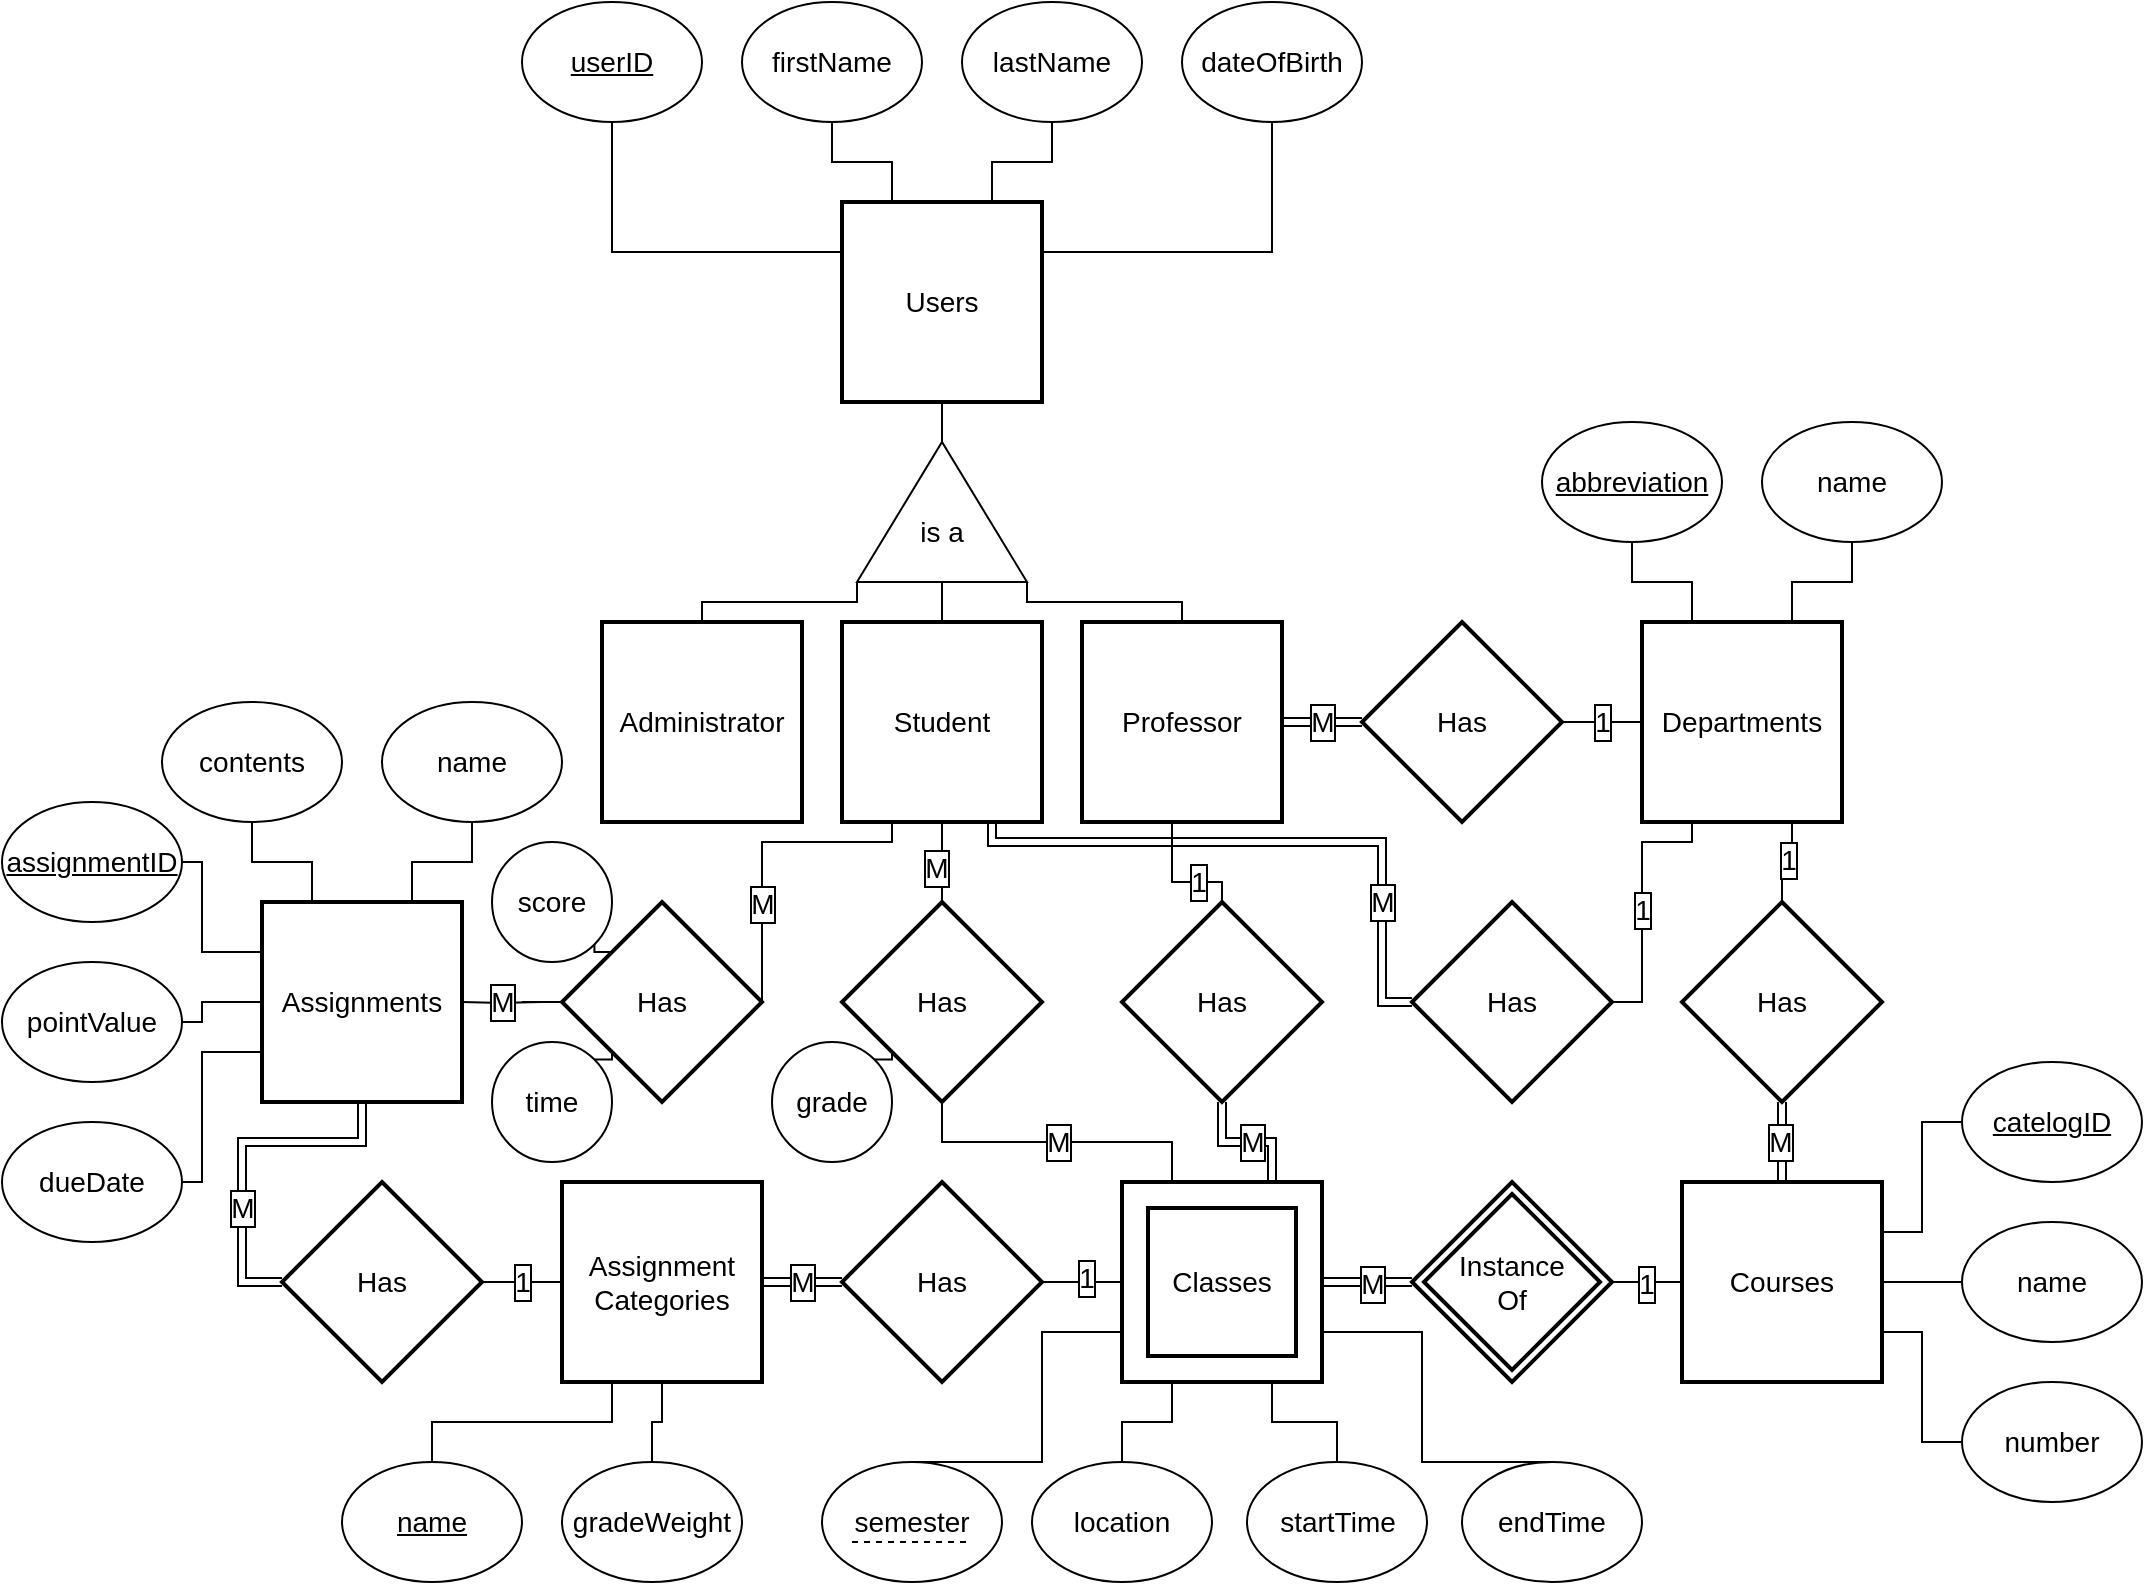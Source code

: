 <mxfile version="10.7.5" type="device"><diagram id="HxZKL7UxSQ64VZ08jnvw" name="Page-1"><mxGraphModel dx="1519" dy="731" grid="1" gridSize="10" guides="1" tooltips="1" connect="1" arrows="1" fold="1" page="1" pageScale="1" pageWidth="850" pageHeight="1100" math="0" shadow="0"><root><mxCell id="0"/><mxCell id="1" parent="0"/><mxCell id="wHXYPtMvFB3BBbdNckrW-7" style="edgeStyle=orthogonalEdgeStyle;rounded=0;orthogonalLoop=1;jettySize=auto;html=1;exitX=0;exitY=0.25;exitDx=0;exitDy=0;entryX=0.5;entryY=1;entryDx=0;entryDy=0;endArrow=none;endFill=0;fontSize=14;" parent="1" source="wHXYPtMvFB3BBbdNckrW-1" target="wHXYPtMvFB3BBbdNckrW-5" edge="1"><mxGeometry relative="1" as="geometry"/></mxCell><mxCell id="wHXYPtMvFB3BBbdNckrW-8" style="edgeStyle=orthogonalEdgeStyle;rounded=0;orthogonalLoop=1;jettySize=auto;html=1;exitX=0.25;exitY=0;exitDx=0;exitDy=0;entryX=0.5;entryY=1;entryDx=0;entryDy=0;endArrow=none;endFill=0;fontSize=14;" parent="1" source="wHXYPtMvFB3BBbdNckrW-1" target="wHXYPtMvFB3BBbdNckrW-4" edge="1"><mxGeometry relative="1" as="geometry"/></mxCell><mxCell id="wHXYPtMvFB3BBbdNckrW-9" style="edgeStyle=orthogonalEdgeStyle;rounded=0;orthogonalLoop=1;jettySize=auto;html=1;exitX=0.75;exitY=0;exitDx=0;exitDy=0;entryX=0.5;entryY=1;entryDx=0;entryDy=0;endArrow=none;endFill=0;fontSize=14;" parent="1" source="wHXYPtMvFB3BBbdNckrW-1" target="wHXYPtMvFB3BBbdNckrW-3" edge="1"><mxGeometry relative="1" as="geometry"/></mxCell><mxCell id="wHXYPtMvFB3BBbdNckrW-10" style="edgeStyle=orthogonalEdgeStyle;rounded=0;orthogonalLoop=1;jettySize=auto;html=1;exitX=1;exitY=0.25;exitDx=0;exitDy=0;entryX=0.5;entryY=1;entryDx=0;entryDy=0;endArrow=none;endFill=0;fontSize=14;" parent="1" source="wHXYPtMvFB3BBbdNckrW-1" target="wHXYPtMvFB3BBbdNckrW-6" edge="1"><mxGeometry relative="1" as="geometry"/></mxCell><mxCell id="wHXYPtMvFB3BBbdNckrW-11" style="edgeStyle=orthogonalEdgeStyle;rounded=0;orthogonalLoop=1;jettySize=auto;html=1;exitX=0.5;exitY=1;exitDx=0;exitDy=0;entryX=1;entryY=0.5;entryDx=0;entryDy=0;endArrow=none;endFill=0;fontSize=14;" parent="1" source="wHXYPtMvFB3BBbdNckrW-1" edge="1"><mxGeometry relative="1" as="geometry"><mxPoint x="490" y="240" as="targetPoint"/></mxGeometry></mxCell><mxCell id="wHXYPtMvFB3BBbdNckrW-1" value="Users" style="strokeWidth=2;whiteSpace=wrap;html=1;align=center;fontSize=14;" parent="1" vertex="1"><mxGeometry x="440" y="120" width="100" height="100" as="geometry"/></mxCell><mxCell id="wHXYPtMvFB3BBbdNckrW-3" value="lastName" style="ellipse;whiteSpace=wrap;html=1;fontSize=14;" parent="1" vertex="1"><mxGeometry x="500" y="20" width="90" height="60" as="geometry"/></mxCell><mxCell id="wHXYPtMvFB3BBbdNckrW-4" value="firstName" style="ellipse;whiteSpace=wrap;html=1;fontSize=14;" parent="1" vertex="1"><mxGeometry x="390" y="20" width="90" height="60" as="geometry"/></mxCell><mxCell id="wHXYPtMvFB3BBbdNckrW-5" value="&lt;u&gt;userID&lt;/u&gt;" style="ellipse;whiteSpace=wrap;html=1;fontSize=14;" parent="1" vertex="1"><mxGeometry x="280" y="20" width="90" height="60" as="geometry"/></mxCell><mxCell id="wHXYPtMvFB3BBbdNckrW-6" value="dateOfBirth" style="ellipse;whiteSpace=wrap;html=1;fontSize=14;" parent="1" vertex="1"><mxGeometry x="610" y="20" width="90" height="60" as="geometry"/></mxCell><mxCell id="wHXYPtMvFB3BBbdNckrW-74" style="edgeStyle=orthogonalEdgeStyle;rounded=0;jumpSize=6;orthogonalLoop=1;jettySize=auto;html=1;exitX=0.5;exitY=1;exitDx=0;exitDy=0;entryX=0.5;entryY=0;entryDx=0;entryDy=0;endArrow=none;endFill=0;fontSize=14;" parent="1" source="wHXYPtMvFB3BBbdNckrW-12" target="wHXYPtMvFB3BBbdNckrW-73" edge="1"><mxGeometry relative="1" as="geometry"/></mxCell><mxCell id="wHXYPtMvFB3BBbdNckrW-76" value="M" style="text;html=1;resizable=0;points=[];align=center;verticalAlign=middle;labelBackgroundColor=#ffffff;fontSize=14;labelBorderColor=#000000;" parent="wHXYPtMvFB3BBbdNckrW-74" vertex="1" connectable="0"><mxGeometry x="0.133" y="-3" relative="1" as="geometry"><mxPoint as="offset"/></mxGeometry></mxCell><mxCell id="wHXYPtMvFB3BBbdNckrW-98" style="edgeStyle=orthogonalEdgeStyle;rounded=0;jumpSize=6;orthogonalLoop=1;jettySize=auto;html=1;exitX=0.25;exitY=1;exitDx=0;exitDy=0;entryX=1;entryY=0.5;entryDx=0;entryDy=0;endArrow=none;endFill=0;fontSize=14;" parent="1" source="wHXYPtMvFB3BBbdNckrW-12" target="wHXYPtMvFB3BBbdNckrW-97" edge="1"><mxGeometry relative="1" as="geometry"><Array as="points"><mxPoint x="465" y="440"/><mxPoint x="400" y="440"/></Array></mxGeometry></mxCell><mxCell id="wHXYPtMvFB3BBbdNckrW-99" value="M" style="text;html=1;resizable=0;points=[];align=center;verticalAlign=middle;labelBackgroundColor=#ffffff;fontSize=14;labelBorderColor=#000000;" parent="wHXYPtMvFB3BBbdNckrW-98" vertex="1" connectable="0"><mxGeometry x="0.368" relative="1" as="geometry"><mxPoint as="offset"/></mxGeometry></mxCell><mxCell id="wHXYPtMvFB3BBbdNckrW-12" value="Student" style="strokeWidth=2;whiteSpace=wrap;html=1;align=center;fontSize=14;" parent="1" vertex="1"><mxGeometry x="440" y="330" width="100" height="100" as="geometry"/></mxCell><mxCell id="wHXYPtMvFB3BBbdNckrW-32" value="M" style="edgeStyle=orthogonalEdgeStyle;rounded=0;orthogonalLoop=1;jettySize=auto;html=1;exitX=1;exitY=0.5;exitDx=0;exitDy=0;entryX=0;entryY=0.5;entryDx=0;entryDy=0;endArrow=none;endFill=0;fontSize=14;labelBorderColor=#000000;shape=link;" parent="1" source="wHXYPtMvFB3BBbdNckrW-13" target="wHXYPtMvFB3BBbdNckrW-31" edge="1"><mxGeometry relative="1" as="geometry"><mxPoint as="offset"/></mxGeometry></mxCell><mxCell id="wHXYPtMvFB3BBbdNckrW-83" style="edgeStyle=orthogonalEdgeStyle;rounded=0;jumpSize=6;orthogonalLoop=1;jettySize=auto;html=1;exitX=0.5;exitY=1;exitDx=0;exitDy=0;entryX=0.5;entryY=0;entryDx=0;entryDy=0;endArrow=none;endFill=0;fontSize=14;" parent="1" source="wHXYPtMvFB3BBbdNckrW-13" target="wHXYPtMvFB3BBbdNckrW-80" edge="1"><mxGeometry relative="1" as="geometry"><Array as="points"><mxPoint x="605" y="460"/><mxPoint x="630" y="460"/></Array></mxGeometry></mxCell><mxCell id="wHXYPtMvFB3BBbdNckrW-13" value="Professor" style="strokeWidth=2;whiteSpace=wrap;html=1;align=center;fontSize=14;" parent="1" vertex="1"><mxGeometry x="560" y="330" width="100" height="100" as="geometry"/></mxCell><mxCell id="wHXYPtMvFB3BBbdNckrW-14" value="Administrator" style="strokeWidth=2;whiteSpace=wrap;html=1;align=center;fontSize=14;" parent="1" vertex="1"><mxGeometry x="320" y="330" width="100" height="100" as="geometry"/></mxCell><mxCell id="wHXYPtMvFB3BBbdNckrW-23" style="edgeStyle=orthogonalEdgeStyle;rounded=0;orthogonalLoop=1;jettySize=auto;html=1;exitX=0.5;exitY=1;exitDx=0;exitDy=0;exitPerimeter=0;entryX=0.5;entryY=0;entryDx=0;entryDy=0;endArrow=none;endFill=0;fontSize=14;" parent="1" source="wHXYPtMvFB3BBbdNckrW-15" target="wHXYPtMvFB3BBbdNckrW-12" edge="1"><mxGeometry relative="1" as="geometry"/></mxCell><mxCell id="wHXYPtMvFB3BBbdNckrW-24" style="edgeStyle=orthogonalEdgeStyle;rounded=0;orthogonalLoop=1;jettySize=auto;html=1;exitX=0;exitY=1;exitDx=0;exitDy=0;exitPerimeter=0;entryX=0.5;entryY=0;entryDx=0;entryDy=0;endArrow=none;endFill=0;fontSize=14;" parent="1" source="wHXYPtMvFB3BBbdNckrW-15" target="wHXYPtMvFB3BBbdNckrW-14" edge="1"><mxGeometry relative="1" as="geometry"><Array as="points"><mxPoint x="448" y="320"/><mxPoint x="370" y="320"/></Array></mxGeometry></mxCell><mxCell id="wHXYPtMvFB3BBbdNckrW-25" style="edgeStyle=orthogonalEdgeStyle;rounded=0;orthogonalLoop=1;jettySize=auto;html=1;exitX=1;exitY=1;exitDx=0;exitDy=0;exitPerimeter=0;entryX=0.5;entryY=0;entryDx=0;entryDy=0;endArrow=none;endFill=0;fontSize=14;" parent="1" source="wHXYPtMvFB3BBbdNckrW-15" target="wHXYPtMvFB3BBbdNckrW-13" edge="1"><mxGeometry relative="1" as="geometry"><Array as="points"><mxPoint x="533" y="320"/><mxPoint x="610" y="320"/></Array></mxGeometry></mxCell><mxCell id="wHXYPtMvFB3BBbdNckrW-15" value="&lt;div style=&quot;text-align: right&quot;&gt;&lt;/div&gt;" style="verticalLabelPosition=bottom;verticalAlign=top;html=1;shape=mxgraph.basic.acute_triangle;dx=0.5;fontSize=14;align=center;" parent="1" vertex="1"><mxGeometry x="447.5" y="240" width="85" height="70" as="geometry"/></mxCell><mxCell id="wHXYPtMvFB3BBbdNckrW-22" value="is a" style="text;html=1;strokeColor=none;fillColor=none;align=center;verticalAlign=middle;whiteSpace=wrap;rounded=0;fontSize=14;" parent="1" vertex="1"><mxGeometry x="470" y="275" width="40" height="20" as="geometry"/></mxCell><mxCell id="wHXYPtMvFB3BBbdNckrW-26" style="edgeStyle=orthogonalEdgeStyle;rounded=0;orthogonalLoop=1;jettySize=auto;html=1;exitX=0.25;exitY=0;exitDx=0;exitDy=0;entryX=0.5;entryY=1;entryDx=0;entryDy=0;endArrow=none;endFill=0;fontSize=14;" parent="1" source="wHXYPtMvFB3BBbdNckrW-28" target="wHXYPtMvFB3BBbdNckrW-30" edge="1"><mxGeometry relative="1" as="geometry"/></mxCell><mxCell id="wHXYPtMvFB3BBbdNckrW-27" style="edgeStyle=orthogonalEdgeStyle;rounded=0;orthogonalLoop=1;jettySize=auto;html=1;exitX=0.75;exitY=0;exitDx=0;exitDy=0;entryX=0.5;entryY=1;entryDx=0;entryDy=0;endArrow=none;endFill=0;fontSize=14;" parent="1" source="wHXYPtMvFB3BBbdNckrW-28" target="wHXYPtMvFB3BBbdNckrW-29" edge="1"><mxGeometry relative="1" as="geometry"/></mxCell><mxCell id="wHXYPtMvFB3BBbdNckrW-81" value="" style="edgeStyle=orthogonalEdgeStyle;rounded=0;jumpSize=6;orthogonalLoop=1;jettySize=auto;html=1;endArrow=none;endFill=0;fontSize=14;exitX=0.75;exitY=1;exitDx=0;exitDy=0;" parent="1" source="wHXYPtMvFB3BBbdNckrW-28" target="wHXYPtMvFB3BBbdNckrW-41" edge="1"><mxGeometry relative="1" as="geometry"/></mxCell><mxCell id="wHXYPtMvFB3BBbdNckrW-82" value="1" style="text;html=1;resizable=0;points=[];align=center;verticalAlign=middle;labelBackgroundColor=#ffffff;fontSize=14;labelBorderColor=#000000;" parent="wHXYPtMvFB3BBbdNckrW-81" vertex="1" connectable="0"><mxGeometry x="-0.029" y="-1" relative="1" as="geometry"><mxPoint as="offset"/></mxGeometry></mxCell><mxCell id="wHXYPtMvFB3BBbdNckrW-28" value="Departments&lt;br&gt;" style="strokeWidth=2;whiteSpace=wrap;html=1;align=center;fontSize=14;" parent="1" vertex="1"><mxGeometry x="840" y="330" width="100" height="100" as="geometry"/></mxCell><mxCell id="wHXYPtMvFB3BBbdNckrW-29" value="name" style="ellipse;whiteSpace=wrap;html=1;fontSize=14;" parent="1" vertex="1"><mxGeometry x="900" y="230" width="90" height="60" as="geometry"/></mxCell><mxCell id="wHXYPtMvFB3BBbdNckrW-30" value="&lt;u&gt;abbreviation&lt;/u&gt;" style="ellipse;whiteSpace=wrap;html=1;fontSize=14;" parent="1" vertex="1"><mxGeometry x="790" y="230" width="90" height="60" as="geometry"/></mxCell><mxCell id="wHXYPtMvFB3BBbdNckrW-33" value="1" style="edgeStyle=orthogonalEdgeStyle;rounded=0;orthogonalLoop=1;jettySize=auto;html=1;exitX=1;exitY=0.5;exitDx=0;exitDy=0;entryX=0;entryY=0.5;entryDx=0;entryDy=0;endArrow=none;endFill=0;fontSize=14;labelBorderColor=#000000;" parent="1" source="wHXYPtMvFB3BBbdNckrW-31" target="wHXYPtMvFB3BBbdNckrW-28" edge="1"><mxGeometry relative="1" as="geometry"/></mxCell><mxCell id="wHXYPtMvFB3BBbdNckrW-31" value="Has" style="shape=rhombus;strokeWidth=2;fontSize=17;perimeter=rhombusPerimeter;whiteSpace=wrap;html=1;align=center;fontSize=14;" parent="1" vertex="1"><mxGeometry x="700" y="330" width="100" height="100" as="geometry"/></mxCell><mxCell id="wHXYPtMvFB3BBbdNckrW-46" style="edgeStyle=orthogonalEdgeStyle;rounded=0;orthogonalLoop=1;jettySize=auto;html=1;exitX=1;exitY=0.25;exitDx=0;exitDy=0;entryX=0;entryY=0.5;entryDx=0;entryDy=0;endArrow=none;endFill=0;fontSize=14;" parent="1" source="wHXYPtMvFB3BBbdNckrW-36" target="wHXYPtMvFB3BBbdNckrW-38" edge="1"><mxGeometry relative="1" as="geometry"/></mxCell><mxCell id="wHXYPtMvFB3BBbdNckrW-47" style="edgeStyle=orthogonalEdgeStyle;rounded=0;orthogonalLoop=1;jettySize=auto;html=1;exitX=1;exitY=0.5;exitDx=0;exitDy=0;entryX=0;entryY=0.5;entryDx=0;entryDy=0;endArrow=none;endFill=0;fontSize=14;" parent="1" source="wHXYPtMvFB3BBbdNckrW-36" target="wHXYPtMvFB3BBbdNckrW-37" edge="1"><mxGeometry relative="1" as="geometry"/></mxCell><mxCell id="wHXYPtMvFB3BBbdNckrW-48" style="edgeStyle=orthogonalEdgeStyle;rounded=0;orthogonalLoop=1;jettySize=auto;html=1;exitX=1;exitY=0.75;exitDx=0;exitDy=0;entryX=0;entryY=0.5;entryDx=0;entryDy=0;endArrow=none;endFill=0;fontSize=14;" parent="1" source="wHXYPtMvFB3BBbdNckrW-36" target="wHXYPtMvFB3BBbdNckrW-40" edge="1"><mxGeometry relative="1" as="geometry"/></mxCell><mxCell id="wHXYPtMvFB3BBbdNckrW-36" value="Courses&lt;br&gt;" style="strokeWidth=2;whiteSpace=wrap;html=1;align=center;fontSize=14;" parent="1" vertex="1"><mxGeometry x="860" y="610" width="100" height="100" as="geometry"/></mxCell><mxCell id="wHXYPtMvFB3BBbdNckrW-37" value="name" style="ellipse;whiteSpace=wrap;html=1;fontSize=14;" parent="1" vertex="1"><mxGeometry x="1000" y="630" width="90" height="60" as="geometry"/></mxCell><mxCell id="wHXYPtMvFB3BBbdNckrW-38" value="&lt;u&gt;catelogID&lt;/u&gt;" style="ellipse;whiteSpace=wrap;html=1;fontSize=14;" parent="1" vertex="1"><mxGeometry x="1000" y="550" width="90" height="60" as="geometry"/></mxCell><mxCell id="wHXYPtMvFB3BBbdNckrW-40" value="number" style="ellipse;whiteSpace=wrap;html=1;fontSize=14;" parent="1" vertex="1"><mxGeometry x="1000" y="710" width="90" height="60" as="geometry"/></mxCell><mxCell id="wHXYPtMvFB3BBbdNckrW-44" style="edgeStyle=orthogonalEdgeStyle;rounded=0;orthogonalLoop=1;jettySize=auto;html=1;exitX=0.5;exitY=1;exitDx=0;exitDy=0;entryX=0.5;entryY=0;entryDx=0;entryDy=0;endArrow=none;endFill=0;fontSize=14;shape=link;" parent="1" source="wHXYPtMvFB3BBbdNckrW-41" target="wHXYPtMvFB3BBbdNckrW-36" edge="1"><mxGeometry relative="1" as="geometry"/></mxCell><mxCell id="wHXYPtMvFB3BBbdNckrW-45" value="M" style="text;html=1;resizable=0;points=[];align=center;verticalAlign=middle;labelBackgroundColor=#ffffff;fontSize=14;labelBorderColor=#000000;" parent="wHXYPtMvFB3BBbdNckrW-44" vertex="1" connectable="0"><mxGeometry x="-0.017" y="-1" relative="1" as="geometry"><mxPoint as="offset"/></mxGeometry></mxCell><mxCell id="wHXYPtMvFB3BBbdNckrW-41" value="Has" style="shape=rhombus;strokeWidth=2;fontSize=17;perimeter=rhombusPerimeter;whiteSpace=wrap;html=1;align=center;fontSize=14;" parent="1" vertex="1"><mxGeometry x="860" y="470" width="100" height="100" as="geometry"/></mxCell><mxCell id="wHXYPtMvFB3BBbdNckrW-53" style="edgeStyle=orthogonalEdgeStyle;rounded=0;orthogonalLoop=1;jettySize=auto;html=1;exitX=0;exitY=0.5;exitDx=0;exitDy=0;endArrow=none;endFill=0;fontSize=14;shape=link;" parent="1" source="wHXYPtMvFB3BBbdNckrW-49" target="wHXYPtMvFB3BBbdNckrW-51" edge="1"><mxGeometry relative="1" as="geometry"/></mxCell><mxCell id="wHXYPtMvFB3BBbdNckrW-55" value="M" style="text;html=1;resizable=0;points=[];align=center;verticalAlign=middle;labelBackgroundColor=#ffffff;fontSize=14;labelBorderColor=#000000;" parent="wHXYPtMvFB3BBbdNckrW-53" vertex="1" connectable="0"><mxGeometry x="-0.083" y="1" relative="1" as="geometry"><mxPoint as="offset"/></mxGeometry></mxCell><mxCell id="wHXYPtMvFB3BBbdNckrW-54" style="edgeStyle=orthogonalEdgeStyle;rounded=0;orthogonalLoop=1;jettySize=auto;html=1;exitX=1;exitY=0.5;exitDx=0;exitDy=0;entryX=0;entryY=0.5;entryDx=0;entryDy=0;endArrow=none;endFill=0;fontSize=14;labelBorderColor=#000000;" parent="1" source="wHXYPtMvFB3BBbdNckrW-49" target="wHXYPtMvFB3BBbdNckrW-36" edge="1"><mxGeometry relative="1" as="geometry"/></mxCell><mxCell id="wHXYPtMvFB3BBbdNckrW-56" value="1" style="text;html=1;resizable=0;points=[];align=center;verticalAlign=middle;labelBackgroundColor=#ffffff;fontSize=14;labelBorderColor=#000000;" parent="wHXYPtMvFB3BBbdNckrW-54" vertex="1" connectable="0"><mxGeometry x="-0.067" y="-1" relative="1" as="geometry"><mxPoint as="offset"/></mxGeometry></mxCell><mxCell id="wHXYPtMvFB3BBbdNckrW-49" value="Instance&lt;br&gt;Of&lt;br&gt;" style="shape=rhombus;double=1;strokeWidth=2;fontSize=17;perimeter=rhombusPerimeter;whiteSpace=wrap;html=1;align=center;fontSize=14;" parent="1" vertex="1"><mxGeometry x="725" y="610" width="100" height="100" as="geometry"/></mxCell><mxCell id="wHXYPtMvFB3BBbdNckrW-67" style="edgeStyle=orthogonalEdgeStyle;rounded=0;jumpSize=6;orthogonalLoop=1;jettySize=auto;html=1;exitX=1;exitY=0.75;exitDx=0;exitDy=0;entryX=0.5;entryY=0;entryDx=0;entryDy=0;endArrow=none;endFill=0;fontSize=14;" parent="1" source="wHXYPtMvFB3BBbdNckrW-51" target="wHXYPtMvFB3BBbdNckrW-66" edge="1"><mxGeometry relative="1" as="geometry"><Array as="points"><mxPoint x="730" y="685"/><mxPoint x="730" y="750"/></Array></mxGeometry></mxCell><mxCell id="wHXYPtMvFB3BBbdNckrW-68" style="edgeStyle=orthogonalEdgeStyle;rounded=0;jumpSize=6;orthogonalLoop=1;jettySize=auto;html=1;exitX=0.75;exitY=1;exitDx=0;exitDy=0;entryX=0.5;entryY=0;entryDx=0;entryDy=0;endArrow=none;endFill=0;fontSize=14;" parent="1" source="wHXYPtMvFB3BBbdNckrW-51" target="wHXYPtMvFB3BBbdNckrW-64" edge="1"><mxGeometry relative="1" as="geometry"/></mxCell><mxCell id="wHXYPtMvFB3BBbdNckrW-69" style="edgeStyle=orthogonalEdgeStyle;rounded=0;jumpSize=6;orthogonalLoop=1;jettySize=auto;html=1;exitX=0.25;exitY=1;exitDx=0;exitDy=0;entryX=0.5;entryY=0;entryDx=0;entryDy=0;endArrow=none;endFill=0;fontSize=14;" parent="1" source="wHXYPtMvFB3BBbdNckrW-51" target="wHXYPtMvFB3BBbdNckrW-63" edge="1"><mxGeometry relative="1" as="geometry"/></mxCell><mxCell id="wHXYPtMvFB3BBbdNckrW-70" style="edgeStyle=orthogonalEdgeStyle;rounded=0;jumpSize=6;orthogonalLoop=1;jettySize=auto;html=1;exitX=0;exitY=0.75;exitDx=0;exitDy=0;entryX=0.5;entryY=0;entryDx=0;entryDy=0;endArrow=none;endFill=0;fontSize=14;" parent="1" source="wHXYPtMvFB3BBbdNckrW-51" target="wHXYPtMvFB3BBbdNckrW-65" edge="1"><mxGeometry relative="1" as="geometry"><Array as="points"><mxPoint x="540" y="685"/><mxPoint x="540" y="750"/></Array></mxGeometry></mxCell><mxCell id="wHXYPtMvFB3BBbdNckrW-78" value="M&lt;br&gt;" style="edgeStyle=orthogonalEdgeStyle;rounded=0;jumpSize=6;orthogonalLoop=1;jettySize=auto;html=1;exitX=0.25;exitY=0;exitDx=0;exitDy=0;entryX=0.5;entryY=1;entryDx=0;entryDy=0;endArrow=none;endFill=0;fontSize=14;labelBorderColor=#000000;" parent="1" source="wHXYPtMvFB3BBbdNckrW-51" target="wHXYPtMvFB3BBbdNckrW-73" edge="1"><mxGeometry relative="1" as="geometry"/></mxCell><mxCell id="wHXYPtMvFB3BBbdNckrW-51" value="Classes" style="shape=ext;strokeWidth=2;margin=10;double=1;whiteSpace=wrap;html=1;align=center;fontSize=14;" parent="1" vertex="1"><mxGeometry x="580" y="610" width="100" height="100" as="geometry"/></mxCell><mxCell id="wHXYPtMvFB3BBbdNckrW-59" style="edgeStyle=orthogonalEdgeStyle;rounded=0;orthogonalLoop=1;jettySize=auto;html=1;exitX=1;exitY=0.5;exitDx=0;exitDy=0;entryX=0.25;entryY=1;entryDx=0;entryDy=0;endArrow=none;endFill=0;fontSize=14;jumpSize=6;" parent="1" source="wHXYPtMvFB3BBbdNckrW-58" target="wHXYPtMvFB3BBbdNckrW-28" edge="1"><mxGeometry relative="1" as="geometry"><Array as="points"><mxPoint x="840" y="520"/><mxPoint x="840" y="440"/><mxPoint x="865" y="440"/></Array></mxGeometry></mxCell><mxCell id="wHXYPtMvFB3BBbdNckrW-61" value="1" style="text;html=1;resizable=0;points=[];align=center;verticalAlign=middle;labelBackgroundColor=#ffffff;fontSize=14;labelBorderColor=#000000;" parent="wHXYPtMvFB3BBbdNckrW-59" vertex="1" connectable="0"><mxGeometry x="-0.473" relative="1" as="geometry"><mxPoint y="-27" as="offset"/></mxGeometry></mxCell><mxCell id="wHXYPtMvFB3BBbdNckrW-60" style="edgeStyle=orthogonalEdgeStyle;rounded=0;orthogonalLoop=1;jettySize=auto;html=1;exitX=0;exitY=0.5;exitDx=0;exitDy=0;entryX=0.75;entryY=1;entryDx=0;entryDy=0;endArrow=none;endFill=0;fontSize=14;shape=link;labelBorderColor=#000000;" parent="1" source="wHXYPtMvFB3BBbdNckrW-58" target="wHXYPtMvFB3BBbdNckrW-12" edge="1"><mxGeometry relative="1" as="geometry"><Array as="points"><mxPoint x="710" y="520"/><mxPoint x="710" y="440"/><mxPoint x="515" y="440"/></Array></mxGeometry></mxCell><mxCell id="wHXYPtMvFB3BBbdNckrW-62" value="M" style="text;html=1;resizable=0;points=[];align=center;verticalAlign=middle;labelBackgroundColor=#ffffff;fontSize=14;labelBorderColor=#000000;" parent="wHXYPtMvFB3BBbdNckrW-60" vertex="1" connectable="0"><mxGeometry x="-0.301" y="-2" relative="1" as="geometry"><mxPoint x="10" y="32" as="offset"/></mxGeometry></mxCell><mxCell id="wHXYPtMvFB3BBbdNckrW-87" value="1" style="text;html=1;resizable=0;points=[];align=center;verticalAlign=middle;labelBackgroundColor=#ffffff;fontSize=14;labelBorderColor=#000000;" parent="wHXYPtMvFB3BBbdNckrW-60" vertex="1" connectable="0"><mxGeometry x="0.115" y="7" relative="1" as="geometry"><mxPoint x="-20" y="13" as="offset"/></mxGeometry></mxCell><mxCell id="wHXYPtMvFB3BBbdNckrW-58" value="Has" style="shape=rhombus;strokeWidth=2;fontSize=17;perimeter=rhombusPerimeter;whiteSpace=wrap;html=1;align=center;fontSize=14;" parent="1" vertex="1"><mxGeometry x="725" y="470" width="100" height="100" as="geometry"/></mxCell><mxCell id="wHXYPtMvFB3BBbdNckrW-63" value="location" style="ellipse;whiteSpace=wrap;html=1;fontSize=14;" parent="1" vertex="1"><mxGeometry x="535" y="750" width="90" height="60" as="geometry"/></mxCell><mxCell id="wHXYPtMvFB3BBbdNckrW-64" value="startTime" style="ellipse;whiteSpace=wrap;html=1;fontSize=14;" parent="1" vertex="1"><mxGeometry x="642.5" y="750" width="90" height="60" as="geometry"/></mxCell><mxCell id="wHXYPtMvFB3BBbdNckrW-65" value="semester" style="ellipse;whiteSpace=wrap;html=1;fontSize=14;" parent="1" vertex="1"><mxGeometry x="430" y="750" width="90" height="60" as="geometry"/></mxCell><mxCell id="wHXYPtMvFB3BBbdNckrW-66" value="endTime" style="ellipse;whiteSpace=wrap;html=1;fontSize=14;" parent="1" vertex="1"><mxGeometry x="750" y="750" width="90" height="60" as="geometry"/></mxCell><mxCell id="wHXYPtMvFB3BBbdNckrW-71" value="" style="endArrow=none;dashed=1;html=1;fontSize=14;" parent="1" edge="1"><mxGeometry width="50" height="50" relative="1" as="geometry"><mxPoint x="445" y="790" as="sourcePoint"/><mxPoint x="505" y="790" as="targetPoint"/></mxGeometry></mxCell><mxCell id="wHXYPtMvFB3BBbdNckrW-73" value="Has" style="shape=rhombus;strokeWidth=2;fontSize=17;perimeter=rhombusPerimeter;whiteSpace=wrap;html=1;align=center;fontSize=14;" parent="1" vertex="1"><mxGeometry x="440" y="470" width="100" height="100" as="geometry"/></mxCell><mxCell id="wHXYPtMvFB3BBbdNckrW-84" style="edgeStyle=orthogonalEdgeStyle;rounded=0;jumpSize=6;orthogonalLoop=1;jettySize=auto;html=1;exitX=0.5;exitY=1;exitDx=0;exitDy=0;entryX=0.75;entryY=0;entryDx=0;entryDy=0;endArrow=none;endFill=0;fontSize=14;shape=link;" parent="1" source="wHXYPtMvFB3BBbdNckrW-80" target="wHXYPtMvFB3BBbdNckrW-51" edge="1"><mxGeometry relative="1" as="geometry"/></mxCell><mxCell id="wHXYPtMvFB3BBbdNckrW-85" value="M" style="text;html=1;resizable=0;points=[];align=center;verticalAlign=middle;labelBackgroundColor=#ffffff;fontSize=14;labelBorderColor=#000000;" parent="wHXYPtMvFB3BBbdNckrW-84" vertex="1" connectable="0"><mxGeometry x="0.147" relative="1" as="geometry"><mxPoint x="-3" as="offset"/></mxGeometry></mxCell><mxCell id="wHXYPtMvFB3BBbdNckrW-80" value="Has" style="shape=rhombus;strokeWidth=2;fontSize=17;perimeter=rhombusPerimeter;whiteSpace=wrap;html=1;align=center;fontSize=14;" parent="1" vertex="1"><mxGeometry x="580" y="470" width="100" height="100" as="geometry"/></mxCell><mxCell id="wHXYPtMvFB3BBbdNckrW-91" style="edgeStyle=orthogonalEdgeStyle;rounded=0;jumpSize=6;orthogonalLoop=1;jettySize=auto;html=1;exitX=1;exitY=0.5;exitDx=0;exitDy=0;entryX=0;entryY=0.5;entryDx=0;entryDy=0;endArrow=none;endFill=0;fontSize=14;" parent="1" source="wHXYPtMvFB3BBbdNckrW-90" target="wHXYPtMvFB3BBbdNckrW-51" edge="1"><mxGeometry relative="1" as="geometry"/></mxCell><mxCell id="wHXYPtMvFB3BBbdNckrW-96" value="1" style="text;html=1;resizable=0;points=[];align=center;verticalAlign=middle;labelBackgroundColor=#ffffff;fontSize=14;labelBorderColor=#000000;" parent="wHXYPtMvFB3BBbdNckrW-91" vertex="1" connectable="0"><mxGeometry x="0.1" y="2" relative="1" as="geometry"><mxPoint as="offset"/></mxGeometry></mxCell><mxCell id="wHXYPtMvFB3BBbdNckrW-90" value="Has" style="shape=rhombus;strokeWidth=2;fontSize=17;perimeter=rhombusPerimeter;whiteSpace=wrap;html=1;align=center;fontSize=14;" parent="1" vertex="1"><mxGeometry x="440" y="610" width="100" height="100" as="geometry"/></mxCell><mxCell id="wHXYPtMvFB3BBbdNckrW-94" style="edgeStyle=orthogonalEdgeStyle;rounded=0;jumpSize=6;orthogonalLoop=1;jettySize=auto;html=1;exitX=1;exitY=0.5;exitDx=0;exitDy=0;entryX=0;entryY=0.5;entryDx=0;entryDy=0;endArrow=none;endFill=0;fontSize=14;shape=link;" parent="1" source="wHXYPtMvFB3BBbdNckrW-93" target="wHXYPtMvFB3BBbdNckrW-90" edge="1"><mxGeometry relative="1" as="geometry"/></mxCell><mxCell id="wHXYPtMvFB3BBbdNckrW-95" value="M" style="text;html=1;resizable=0;points=[];align=center;verticalAlign=middle;labelBackgroundColor=#ffffff;fontSize=14;labelBorderColor=#000000;" parent="wHXYPtMvFB3BBbdNckrW-94" vertex="1" connectable="0"><mxGeometry y="-5" relative="1" as="geometry"><mxPoint y="-5" as="offset"/></mxGeometry></mxCell><mxCell id="wHXYPtMvFB3BBbdNckrW-110" style="edgeStyle=orthogonalEdgeStyle;rounded=0;jumpSize=6;orthogonalLoop=1;jettySize=auto;html=1;exitX=0.5;exitY=1;exitDx=0;exitDy=0;entryX=0.5;entryY=0;entryDx=0;entryDy=0;endArrow=none;endFill=0;fontSize=14;" parent="1" source="wHXYPtMvFB3BBbdNckrW-93" target="wHXYPtMvFB3BBbdNckrW-108" edge="1"><mxGeometry relative="1" as="geometry"/></mxCell><mxCell id="wHXYPtMvFB3BBbdNckrW-111" style="edgeStyle=orthogonalEdgeStyle;rounded=0;jumpSize=6;orthogonalLoop=1;jettySize=auto;html=1;exitX=0.25;exitY=1;exitDx=0;exitDy=0;entryX=0.5;entryY=0;entryDx=0;entryDy=0;endArrow=none;endFill=0;fontSize=14;" parent="1" source="wHXYPtMvFB3BBbdNckrW-93" target="wHXYPtMvFB3BBbdNckrW-109" edge="1"><mxGeometry relative="1" as="geometry"/></mxCell><mxCell id="wHXYPtMvFB3BBbdNckrW-93" value="Assignment Categories" style="strokeWidth=2;whiteSpace=wrap;html=1;align=center;fontSize=14;" parent="1" vertex="1"><mxGeometry x="300" y="610" width="100" height="100" as="geometry"/></mxCell><mxCell id="wHXYPtMvFB3BBbdNckrW-101" style="edgeStyle=orthogonalEdgeStyle;rounded=0;jumpSize=6;orthogonalLoop=1;jettySize=auto;html=1;exitX=0;exitY=0.5;exitDx=0;exitDy=0;entryX=1;entryY=0.5;entryDx=0;entryDy=0;endArrow=none;endFill=0;fontSize=14;" parent="1" target="wHXYPtMvFB3BBbdNckrW-100" edge="1"><mxGeometry relative="1" as="geometry"><mxPoint x="290" y="520" as="sourcePoint"/></mxGeometry></mxCell><mxCell id="wHXYPtMvFB3BBbdNckrW-102" value="M" style="text;html=1;resizable=0;points=[];align=center;verticalAlign=middle;labelBackgroundColor=#ffffff;fontSize=14;labelBorderColor=#000000;" parent="wHXYPtMvFB3BBbdNckrW-101" vertex="1" connectable="0"><mxGeometry y="2" relative="1" as="geometry"><mxPoint y="-2" as="offset"/></mxGeometry></mxCell><mxCell id="dEy0yFJ9jbXyrZZjif8E-9" style="edgeStyle=orthogonalEdgeStyle;rounded=0;orthogonalLoop=1;jettySize=auto;html=1;exitX=0;exitY=0.5;exitDx=0;exitDy=0;endArrow=none;endFill=0;" edge="1" parent="1" source="wHXYPtMvFB3BBbdNckrW-97"><mxGeometry relative="1" as="geometry"><mxPoint x="280" y="520" as="targetPoint"/></mxGeometry></mxCell><mxCell id="dEy0yFJ9jbXyrZZjif8E-13" style="edgeStyle=orthogonalEdgeStyle;rounded=0;orthogonalLoop=1;jettySize=auto;html=1;exitX=0;exitY=0;exitDx=0;exitDy=0;entryX=1;entryY=1;entryDx=0;entryDy=0;endArrow=none;endFill=0;" edge="1" parent="1" source="wHXYPtMvFB3BBbdNckrW-97" target="dEy0yFJ9jbXyrZZjif8E-12"><mxGeometry relative="1" as="geometry"/></mxCell><mxCell id="wHXYPtMvFB3BBbdNckrW-97" value="Has" style="shape=rhombus;strokeWidth=2;fontSize=17;perimeter=rhombusPerimeter;whiteSpace=wrap;html=1;align=center;fontSize=14;" parent="1" vertex="1"><mxGeometry x="300" y="470" width="100" height="100" as="geometry"/></mxCell><mxCell id="wHXYPtMvFB3BBbdNckrW-105" style="edgeStyle=orthogonalEdgeStyle;rounded=0;jumpSize=6;orthogonalLoop=1;jettySize=auto;html=1;exitX=0.5;exitY=1;exitDx=0;exitDy=0;entryX=0;entryY=0.5;entryDx=0;entryDy=0;endArrow=none;endFill=0;fontSize=14;shape=link;" parent="1" source="wHXYPtMvFB3BBbdNckrW-100" target="wHXYPtMvFB3BBbdNckrW-103" edge="1"><mxGeometry relative="1" as="geometry"/></mxCell><mxCell id="wHXYPtMvFB3BBbdNckrW-106" value="M" style="text;html=1;resizable=0;points=[];align=center;verticalAlign=middle;labelBackgroundColor=#ffffff;fontSize=14;labelBorderColor=#000000;" parent="wHXYPtMvFB3BBbdNckrW-105" vertex="1" connectable="0"><mxGeometry x="0.422" y="-3" relative="1" as="geometry"><mxPoint x="3" y="-8" as="offset"/></mxGeometry></mxCell><mxCell id="wHXYPtMvFB3BBbdNckrW-114" style="edgeStyle=orthogonalEdgeStyle;rounded=0;jumpSize=6;orthogonalLoop=1;jettySize=auto;html=1;exitX=0;exitY=0.75;exitDx=0;exitDy=0;entryX=1;entryY=0.5;entryDx=0;entryDy=0;endArrow=none;endFill=0;fontSize=14;" parent="1" source="wHXYPtMvFB3BBbdNckrW-100" edge="1"><mxGeometry relative="1" as="geometry"><Array as="points"><mxPoint x="120" y="545"/><mxPoint x="120" y="610"/></Array><mxPoint x="110" y="610" as="targetPoint"/></mxGeometry></mxCell><mxCell id="wHXYPtMvFB3BBbdNckrW-100" value="Assignments" style="strokeWidth=2;whiteSpace=wrap;html=1;align=center;fontSize=14;" parent="1" vertex="1"><mxGeometry x="150" y="470" width="100" height="100" as="geometry"/></mxCell><mxCell id="wHXYPtMvFB3BBbdNckrW-104" value="1" style="edgeStyle=orthogonalEdgeStyle;rounded=0;jumpSize=6;orthogonalLoop=1;jettySize=auto;html=1;exitX=1;exitY=0.5;exitDx=0;exitDy=0;entryX=0;entryY=0.5;entryDx=0;entryDy=0;endArrow=none;endFill=0;fontSize=14;labelBorderColor=#000000;" parent="1" source="wHXYPtMvFB3BBbdNckrW-103" target="wHXYPtMvFB3BBbdNckrW-93" edge="1"><mxGeometry relative="1" as="geometry"/></mxCell><mxCell id="wHXYPtMvFB3BBbdNckrW-103" value="Has" style="shape=rhombus;strokeWidth=2;fontSize=17;perimeter=rhombusPerimeter;whiteSpace=wrap;html=1;align=center;fontSize=14;" parent="1" vertex="1"><mxGeometry x="160" y="610" width="100" height="100" as="geometry"/></mxCell><mxCell id="wHXYPtMvFB3BBbdNckrW-108" value="gradeWeight" style="ellipse;whiteSpace=wrap;html=1;fontSize=14;" parent="1" vertex="1"><mxGeometry x="300" y="750" width="90" height="60" as="geometry"/></mxCell><mxCell id="wHXYPtMvFB3BBbdNckrW-109" value="&lt;u&gt;name&lt;/u&gt;" style="ellipse;whiteSpace=wrap;html=1;fontSize=14;" parent="1" vertex="1"><mxGeometry x="190" y="750" width="90" height="60" as="geometry"/></mxCell><mxCell id="wHXYPtMvFB3BBbdNckrW-113" value="dueDate" style="ellipse;whiteSpace=wrap;html=1;fontSize=14;" parent="1" vertex="1"><mxGeometry x="20" y="580" width="90" height="60" as="geometry"/></mxCell><mxCell id="wHXYPtMvFB3BBbdNckrW-131" style="edgeStyle=orthogonalEdgeStyle;rounded=0;jumpSize=6;orthogonalLoop=1;jettySize=auto;html=1;exitX=1;exitY=0.5;exitDx=0;exitDy=0;entryX=0;entryY=0.5;entryDx=0;entryDy=0;endArrow=none;endFill=0;fontSize=14;" parent="1" source="wHXYPtMvFB3BBbdNckrW-116" target="wHXYPtMvFB3BBbdNckrW-100" edge="1"><mxGeometry relative="1" as="geometry"><Array as="points"><mxPoint x="120" y="530"/><mxPoint x="120" y="520"/></Array></mxGeometry></mxCell><mxCell id="wHXYPtMvFB3BBbdNckrW-116" value="pointValue" style="ellipse;whiteSpace=wrap;html=1;fontSize=14;" parent="1" vertex="1"><mxGeometry x="20" y="500" width="90" height="60" as="geometry"/></mxCell><mxCell id="dEy0yFJ9jbXyrZZjif8E-10" style="edgeStyle=orthogonalEdgeStyle;rounded=0;orthogonalLoop=1;jettySize=auto;html=1;exitX=0.5;exitY=1;exitDx=0;exitDy=0;entryX=0.25;entryY=0;entryDx=0;entryDy=0;endArrow=none;endFill=0;" edge="1" parent="1" source="wHXYPtMvFB3BBbdNckrW-118" target="wHXYPtMvFB3BBbdNckrW-100"><mxGeometry relative="1" as="geometry"/></mxCell><mxCell id="wHXYPtMvFB3BBbdNckrW-118" value="contents" style="ellipse;whiteSpace=wrap;html=1;fontSize=14;" parent="1" vertex="1"><mxGeometry x="100" y="370" width="90" height="60" as="geometry"/></mxCell><mxCell id="wHXYPtMvFB3BBbdNckrW-127" style="edgeStyle=orthogonalEdgeStyle;rounded=0;jumpSize=6;orthogonalLoop=1;jettySize=auto;html=1;exitX=1;exitY=0.5;exitDx=0;exitDy=0;entryX=0;entryY=0.25;entryDx=0;entryDy=0;endArrow=none;endFill=0;fontSize=14;" parent="1" source="wHXYPtMvFB3BBbdNckrW-119" target="wHXYPtMvFB3BBbdNckrW-100" edge="1"><mxGeometry relative="1" as="geometry"><Array as="points"><mxPoint x="120" y="450"/><mxPoint x="120" y="495"/></Array></mxGeometry></mxCell><mxCell id="wHXYPtMvFB3BBbdNckrW-119" value="&lt;u&gt;assignmentID&lt;/u&gt;" style="ellipse;whiteSpace=wrap;html=1;fontSize=14;" parent="1" vertex="1"><mxGeometry x="20" y="420" width="90" height="60" as="geometry"/></mxCell><mxCell id="dEy0yFJ9jbXyrZZjif8E-11" style="edgeStyle=orthogonalEdgeStyle;rounded=0;orthogonalLoop=1;jettySize=auto;html=1;exitX=0.5;exitY=1;exitDx=0;exitDy=0;entryX=0.75;entryY=0;entryDx=0;entryDy=0;endArrow=none;endFill=0;" edge="1" parent="1" source="wHXYPtMvFB3BBbdNckrW-123" target="wHXYPtMvFB3BBbdNckrW-100"><mxGeometry relative="1" as="geometry"/></mxCell><mxCell id="wHXYPtMvFB3BBbdNckrW-123" value="name" style="ellipse;whiteSpace=wrap;html=1;fontSize=14;" parent="1" vertex="1"><mxGeometry x="210" y="370" width="90" height="60" as="geometry"/></mxCell><mxCell id="dEy0yFJ9jbXyrZZjif8E-6" style="edgeStyle=orthogonalEdgeStyle;rounded=0;orthogonalLoop=1;jettySize=auto;html=1;exitX=1;exitY=0;exitDx=0;exitDy=0;entryX=0;entryY=1;entryDx=0;entryDy=0;endArrow=none;endFill=0;" edge="1" parent="1" source="dEy0yFJ9jbXyrZZjif8E-2" target="wHXYPtMvFB3BBbdNckrW-73"><mxGeometry relative="1" as="geometry"/></mxCell><mxCell id="dEy0yFJ9jbXyrZZjif8E-2" value="grade" style="ellipse;whiteSpace=wrap;html=1;fontSize=14;" vertex="1" parent="1"><mxGeometry x="405" y="540" width="60" height="60" as="geometry"/></mxCell><mxCell id="dEy0yFJ9jbXyrZZjif8E-7" style="edgeStyle=orthogonalEdgeStyle;rounded=0;orthogonalLoop=1;jettySize=auto;html=1;exitX=1;exitY=0;exitDx=0;exitDy=0;entryX=0;entryY=1;entryDx=0;entryDy=0;endArrow=none;endFill=0;" edge="1" parent="1" source="dEy0yFJ9jbXyrZZjif8E-5" target="wHXYPtMvFB3BBbdNckrW-97"><mxGeometry relative="1" as="geometry"/></mxCell><mxCell id="dEy0yFJ9jbXyrZZjif8E-5" value="time" style="ellipse;whiteSpace=wrap;html=1;fontSize=14;" vertex="1" parent="1"><mxGeometry x="265" y="540" width="60" height="60" as="geometry"/></mxCell><mxCell id="dEy0yFJ9jbXyrZZjif8E-12" value="score" style="ellipse;whiteSpace=wrap;html=1;fontSize=14;" vertex="1" parent="1"><mxGeometry x="265" y="440" width="60" height="60" as="geometry"/></mxCell></root></mxGraphModel></diagram></mxfile>